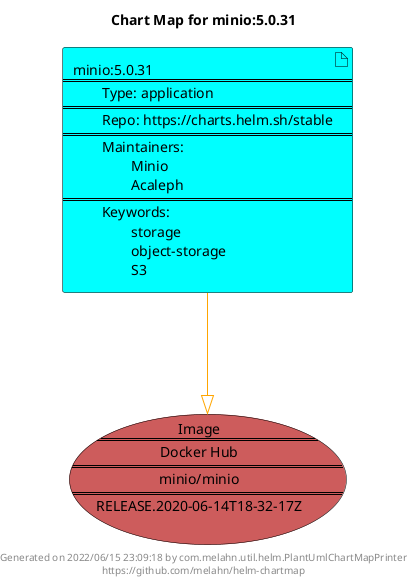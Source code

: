 @startuml
skinparam linetype ortho
skinparam backgroundColor white
skinparam usecaseBorderColor black
skinparam usecaseArrowColor LightSlateGray
skinparam artifactBorderColor black
skinparam artifactArrowColor LightSlateGray

title Chart Map for minio:5.0.31

'There is one referenced Helm Chart
artifact "minio:5.0.31\n====\n\tType: application\n====\n\tRepo: https://charts.helm.sh/stable\n====\n\tMaintainers: \n\t\tMinio\n\t\tAcaleph\n====\n\tKeywords: \n\t\tstorage\n\t\tobject-storage\n\t\tS3" as minio_5_0_31 #Aqua

'There is one referenced Docker Image
usecase "Image\n====\nDocker Hub\n====\nminio/minio\n====\nRELEASE.2020-06-14T18-32-17Z" as minio_minio_RELEASE_2020_06_14T18_32_17Z #IndianRed

'Chart Dependencies
minio_5_0_31--[#orange]-|>minio_minio_RELEASE_2020_06_14T18_32_17Z

center footer Generated on 2022/06/15 23:09:18 by com.melahn.util.helm.PlantUmlChartMapPrinter\nhttps://github.com/melahn/helm-chartmap
@enduml
